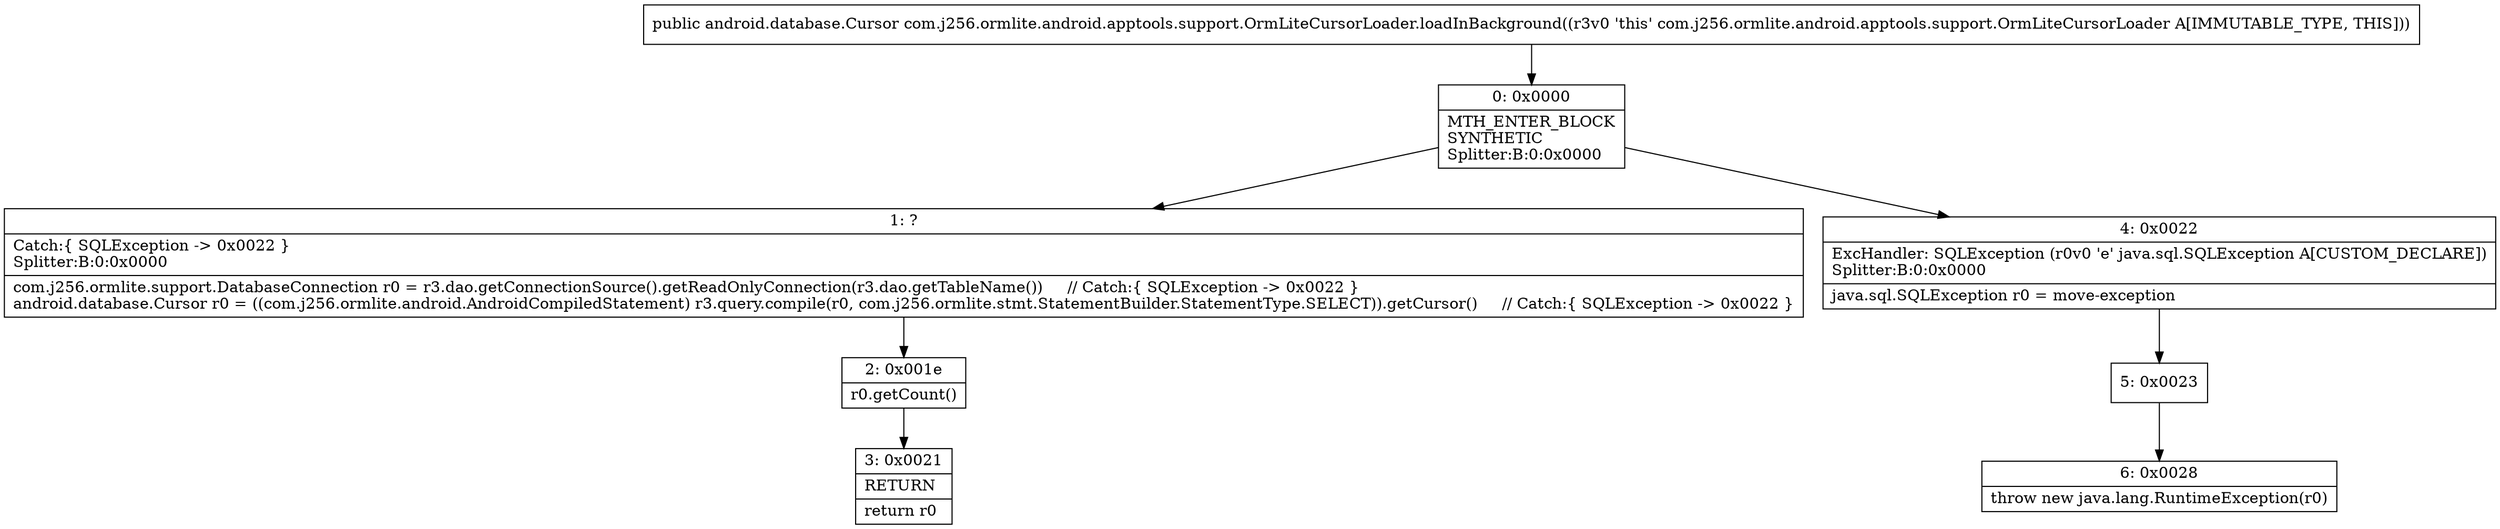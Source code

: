 digraph "CFG forcom.j256.ormlite.android.apptools.support.OrmLiteCursorLoader.loadInBackground()Landroid\/database\/Cursor;" {
Node_0 [shape=record,label="{0\:\ 0x0000|MTH_ENTER_BLOCK\lSYNTHETIC\lSplitter:B:0:0x0000\l}"];
Node_1 [shape=record,label="{1\:\ ?|Catch:\{ SQLException \-\> 0x0022 \}\lSplitter:B:0:0x0000\l|com.j256.ormlite.support.DatabaseConnection r0 = r3.dao.getConnectionSource().getReadOnlyConnection(r3.dao.getTableName())     \/\/ Catch:\{ SQLException \-\> 0x0022 \}\landroid.database.Cursor r0 = ((com.j256.ormlite.android.AndroidCompiledStatement) r3.query.compile(r0, com.j256.ormlite.stmt.StatementBuilder.StatementType.SELECT)).getCursor()     \/\/ Catch:\{ SQLException \-\> 0x0022 \}\l}"];
Node_2 [shape=record,label="{2\:\ 0x001e|r0.getCount()\l}"];
Node_3 [shape=record,label="{3\:\ 0x0021|RETURN\l|return r0\l}"];
Node_4 [shape=record,label="{4\:\ 0x0022|ExcHandler: SQLException (r0v0 'e' java.sql.SQLException A[CUSTOM_DECLARE])\lSplitter:B:0:0x0000\l|java.sql.SQLException r0 = move\-exception\l}"];
Node_5 [shape=record,label="{5\:\ 0x0023}"];
Node_6 [shape=record,label="{6\:\ 0x0028|throw new java.lang.RuntimeException(r0)\l}"];
MethodNode[shape=record,label="{public android.database.Cursor com.j256.ormlite.android.apptools.support.OrmLiteCursorLoader.loadInBackground((r3v0 'this' com.j256.ormlite.android.apptools.support.OrmLiteCursorLoader A[IMMUTABLE_TYPE, THIS])) }"];
MethodNode -> Node_0;
Node_0 -> Node_1;
Node_0 -> Node_4;
Node_1 -> Node_2;
Node_2 -> Node_3;
Node_4 -> Node_5;
Node_5 -> Node_6;
}

